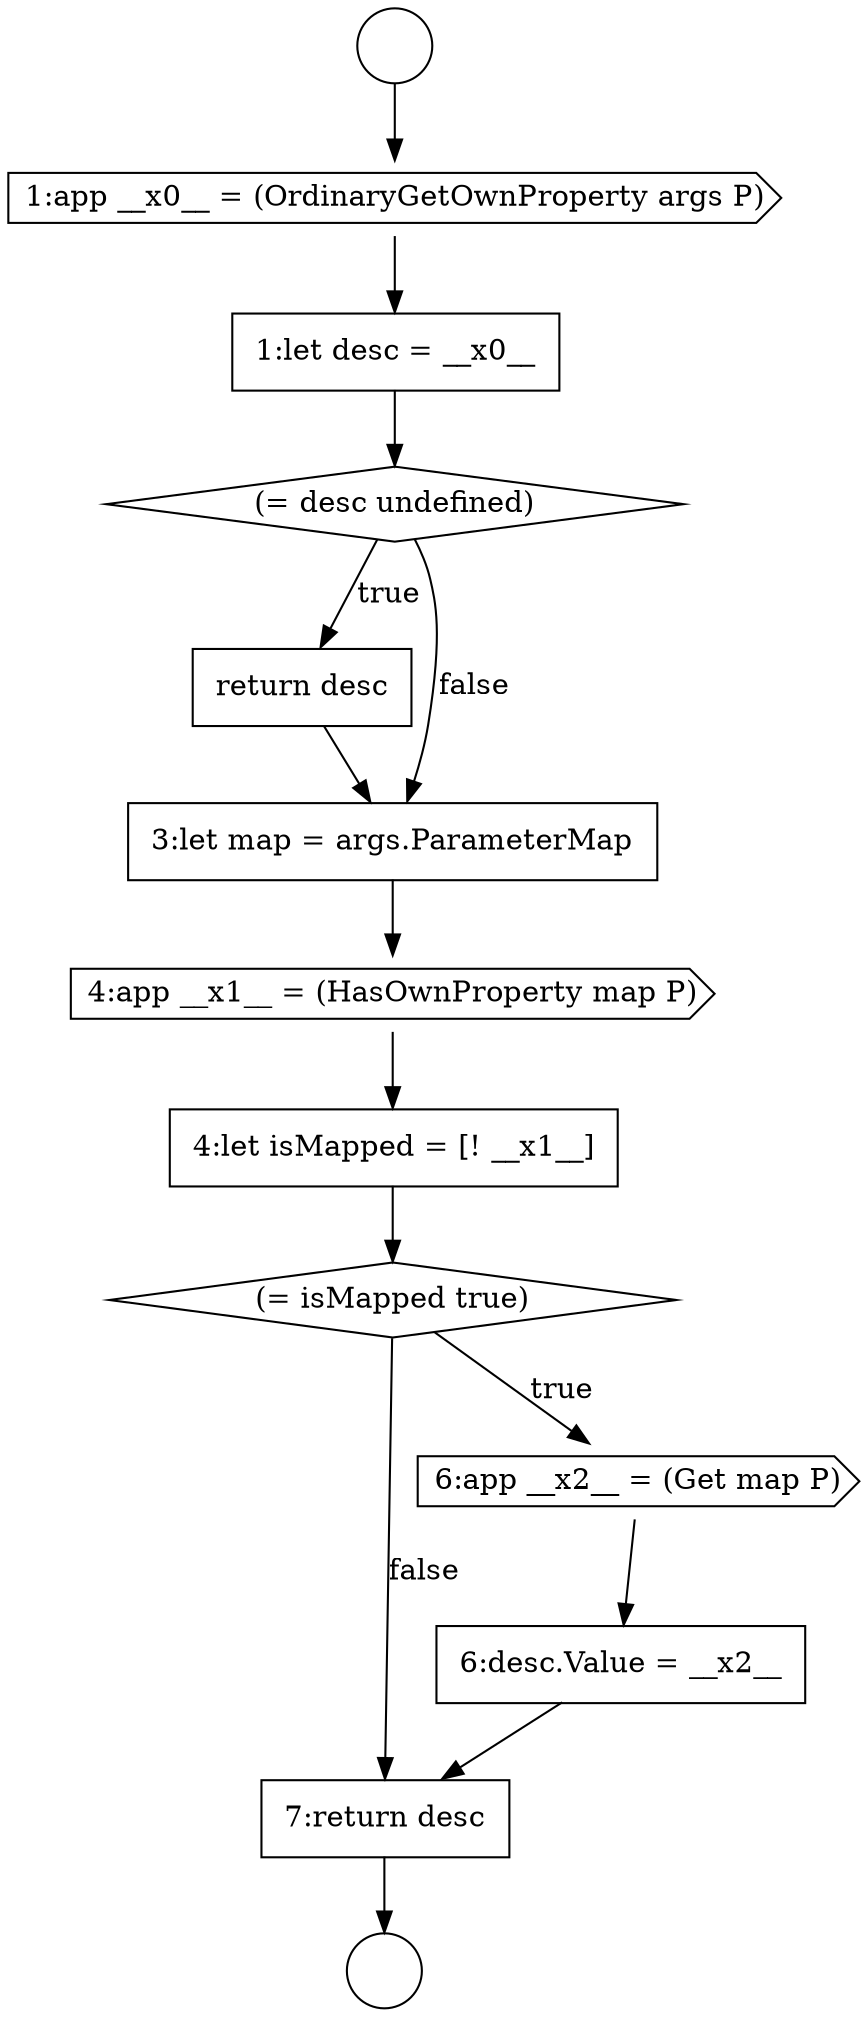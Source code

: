 digraph {
  node2463 [shape=cds, label=<<font color="black">1:app __x0__ = (OrdinaryGetOwnProperty args P)</font>> color="black" fillcolor="white" style=filled]
  node2466 [shape=none, margin=0, label=<<font color="black">
    <table border="0" cellborder="1" cellspacing="0" cellpadding="10">
      <tr><td align="left">return desc</td></tr>
    </table>
  </font>> color="black" fillcolor="white" style=filled]
  node2469 [shape=none, margin=0, label=<<font color="black">
    <table border="0" cellborder="1" cellspacing="0" cellpadding="10">
      <tr><td align="left">4:let isMapped = [! __x1__]</td></tr>
    </table>
  </font>> color="black" fillcolor="white" style=filled]
  node2473 [shape=none, margin=0, label=<<font color="black">
    <table border="0" cellborder="1" cellspacing="0" cellpadding="10">
      <tr><td align="left">7:return desc</td></tr>
    </table>
  </font>> color="black" fillcolor="white" style=filled]
  node2464 [shape=none, margin=0, label=<<font color="black">
    <table border="0" cellborder="1" cellspacing="0" cellpadding="10">
      <tr><td align="left">1:let desc = __x0__</td></tr>
    </table>
  </font>> color="black" fillcolor="white" style=filled]
  node2472 [shape=none, margin=0, label=<<font color="black">
    <table border="0" cellborder="1" cellspacing="0" cellpadding="10">
      <tr><td align="left">6:desc.Value = __x2__</td></tr>
    </table>
  </font>> color="black" fillcolor="white" style=filled]
  node2465 [shape=diamond, label=<<font color="black">(= desc undefined)</font>> color="black" fillcolor="white" style=filled]
  node2461 [shape=circle label=" " color="black" fillcolor="white" style=filled]
  node2471 [shape=cds, label=<<font color="black">6:app __x2__ = (Get map P)</font>> color="black" fillcolor="white" style=filled]
  node2468 [shape=cds, label=<<font color="black">4:app __x1__ = (HasOwnProperty map P)</font>> color="black" fillcolor="white" style=filled]
  node2462 [shape=circle label=" " color="black" fillcolor="white" style=filled]
  node2467 [shape=none, margin=0, label=<<font color="black">
    <table border="0" cellborder="1" cellspacing="0" cellpadding="10">
      <tr><td align="left">3:let map = args.ParameterMap</td></tr>
    </table>
  </font>> color="black" fillcolor="white" style=filled]
  node2470 [shape=diamond, label=<<font color="black">(= isMapped true)</font>> color="black" fillcolor="white" style=filled]
  node2469 -> node2470 [ color="black"]
  node2464 -> node2465 [ color="black"]
  node2467 -> node2468 [ color="black"]
  node2461 -> node2463 [ color="black"]
  node2468 -> node2469 [ color="black"]
  node2471 -> node2472 [ color="black"]
  node2463 -> node2464 [ color="black"]
  node2473 -> node2462 [ color="black"]
  node2466 -> node2467 [ color="black"]
  node2470 -> node2471 [label=<<font color="black">true</font>> color="black"]
  node2470 -> node2473 [label=<<font color="black">false</font>> color="black"]
  node2465 -> node2466 [label=<<font color="black">true</font>> color="black"]
  node2465 -> node2467 [label=<<font color="black">false</font>> color="black"]
  node2472 -> node2473 [ color="black"]
}
